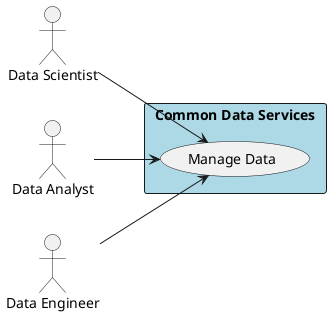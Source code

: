 @startuml

left to right direction
Actor "Data Scientist" as DataScientist
Actor "Data Analyst" as DataAnalyst
Actor "Data Engineer" as DataEngineer


rectangle "Common Data Services" #lightblue {
usecase "Manage Data" as ManageData
    DataScientist --> ManageData
    DataAnalyst --> ManageData
    DataEngineer --> ManageData
    }

@enduml
